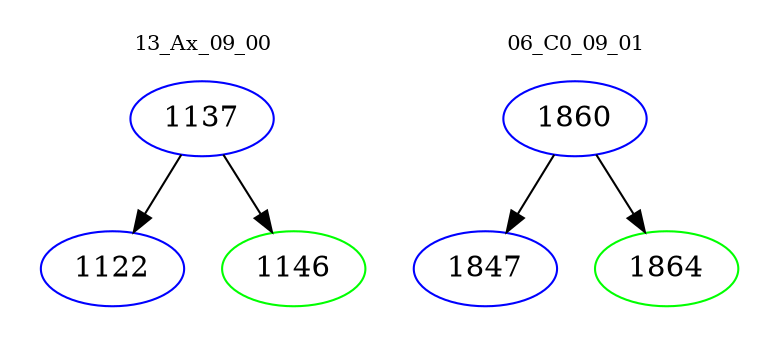 digraph{
subgraph cluster_0 {
color = white
label = "13_Ax_09_00";
fontsize=10;
T0_1137 [label="1137", color="blue"]
T0_1137 -> T0_1122 [color="black"]
T0_1122 [label="1122", color="blue"]
T0_1137 -> T0_1146 [color="black"]
T0_1146 [label="1146", color="green"]
}
subgraph cluster_1 {
color = white
label = "06_C0_09_01";
fontsize=10;
T1_1860 [label="1860", color="blue"]
T1_1860 -> T1_1847 [color="black"]
T1_1847 [label="1847", color="blue"]
T1_1860 -> T1_1864 [color="black"]
T1_1864 [label="1864", color="green"]
}
}
